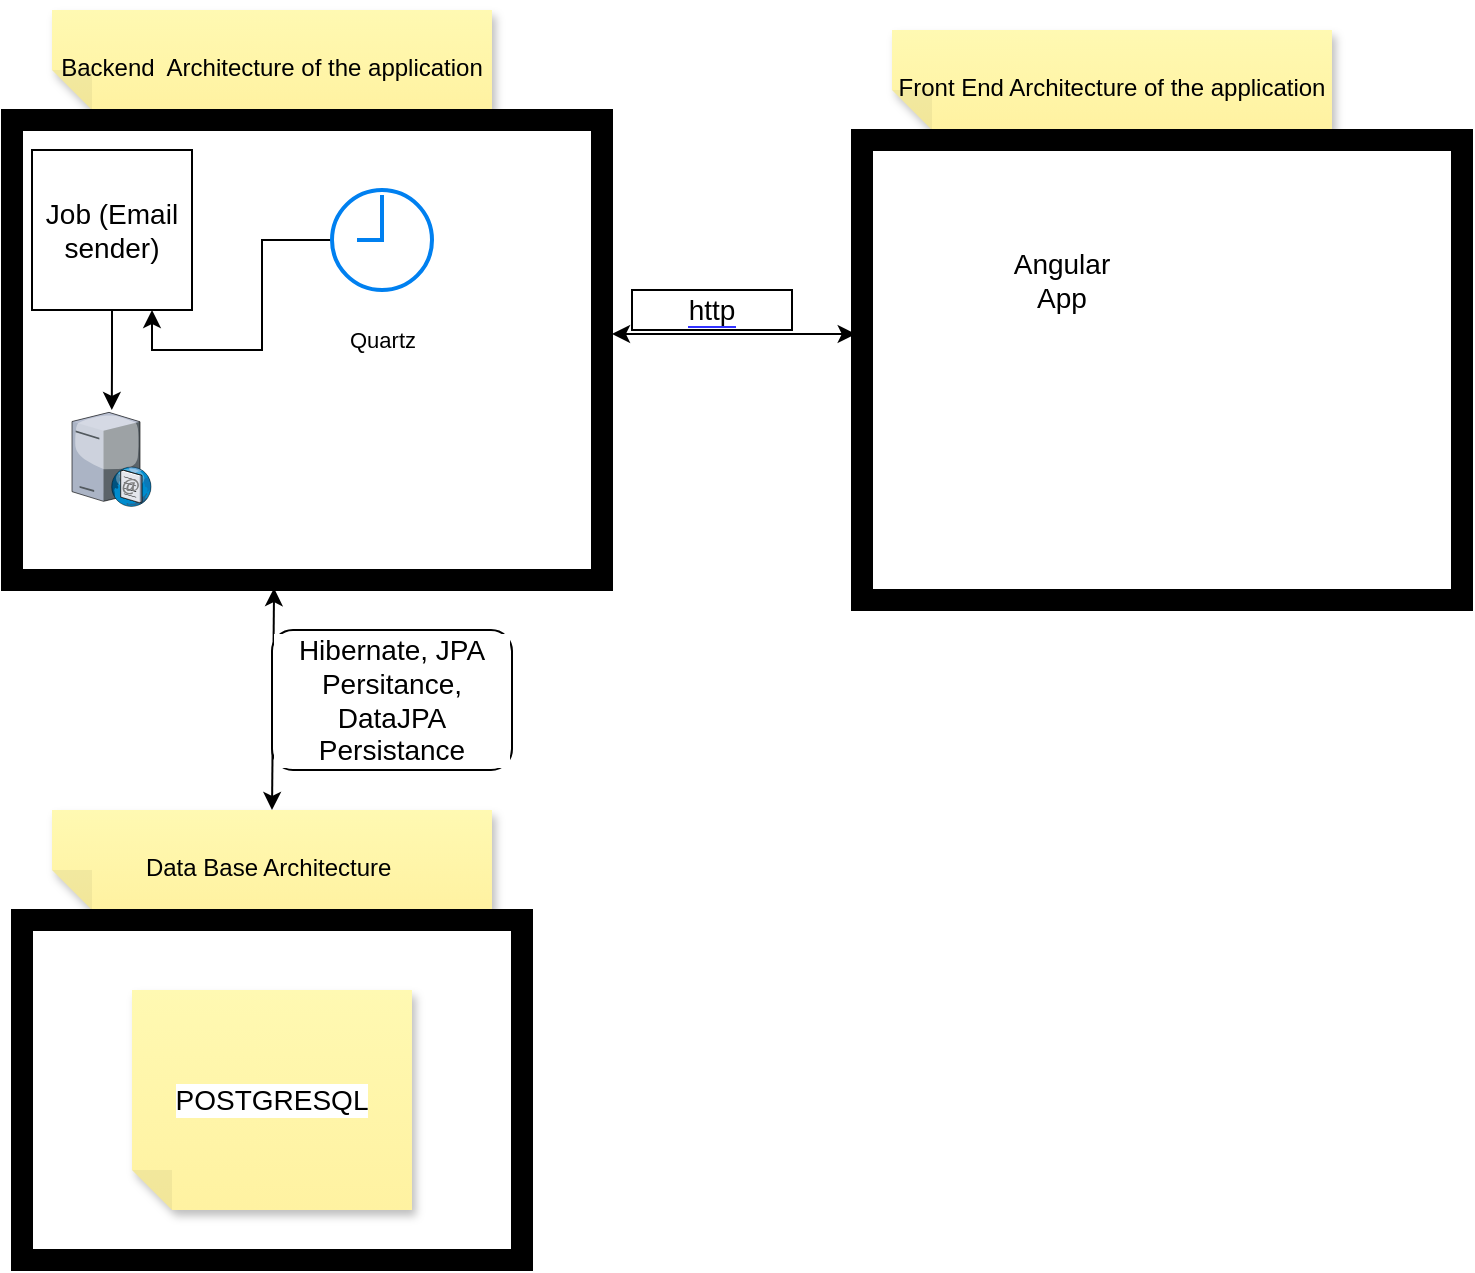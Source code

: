 <mxfile version="20.8.21" type="github">
  <diagram name="Page-1" id="HhY7eh6iS74X1fsNOlDr">
    <mxGraphModel dx="1434" dy="788" grid="1" gridSize="10" guides="1" tooltips="1" connect="1" arrows="1" fold="1" page="1" pageScale="1" pageWidth="827" pageHeight="1169" math="0" shadow="0">
      <root>
        <mxCell id="0" />
        <mxCell id="1" parent="0" />
        <mxCell id="MrjElrU38foT1K2u0rSW-3" style="edgeStyle=orthogonalEdgeStyle;rounded=0;orthogonalLoop=1;jettySize=auto;html=1;exitX=0.5;exitY=1;exitDx=0;exitDy=0;fontSize=24;" edge="1" parent="1" source="k9eV4bXOzmexkXLJ5OBp-1" target="MrjElrU38foT1K2u0rSW-2">
          <mxGeometry relative="1" as="geometry" />
        </mxCell>
        <mxCell id="k9eV4bXOzmexkXLJ5OBp-1" value="&lt;font style=&quot;font-size: 14px;&quot;&gt;Job (Email sender)&lt;/font&gt;" style="whiteSpace=wrap;html=1;aspect=fixed;" parent="1" vertex="1">
          <mxGeometry x="40" y="130" width="80" height="80" as="geometry" />
        </mxCell>
        <mxCell id="k9eV4bXOzmexkXLJ5OBp-3" style="edgeStyle=orthogonalEdgeStyle;rounded=0;orthogonalLoop=1;jettySize=auto;html=1;fontSize=24;entryX=0.75;entryY=1;entryDx=0;entryDy=0;" parent="1" source="k9eV4bXOzmexkXLJ5OBp-2" edge="1" target="k9eV4bXOzmexkXLJ5OBp-1">
          <mxGeometry relative="1" as="geometry">
            <mxPoint x="350" y="259" as="targetPoint" />
          </mxGeometry>
        </mxCell>
        <mxCell id="k9eV4bXOzmexkXLJ5OBp-2" value="&lt;font style=&quot;font-size: 11px;&quot;&gt;Quartz&lt;/font&gt;" style="html=1;verticalLabelPosition=bottom;align=center;labelBackgroundColor=#ffffff;verticalAlign=top;strokeWidth=2;strokeColor=#0080F0;shadow=0;dashed=0;shape=mxgraph.ios7.icons.clock;fontSize=24;" parent="1" vertex="1">
          <mxGeometry x="190" y="150" width="50" height="50" as="geometry" />
        </mxCell>
        <mxCell id="MrjElrU38foT1K2u0rSW-2" value="" style="verticalLabelPosition=bottom;sketch=0;aspect=fixed;html=1;verticalAlign=top;strokeColor=none;align=center;outlineConnect=0;shape=mxgraph.citrix.smtp_server;fontSize=24;" vertex="1" parent="1">
          <mxGeometry x="60" y="260" width="39.83" height="48.21" as="geometry" />
        </mxCell>
        <mxCell id="MrjElrU38foT1K2u0rSW-10" value="&lt;font style=&quot;font-size: 12px;&quot;&gt;Backend&amp;nbsp; Architecture of the application&lt;/font&gt;" style="shape=note;whiteSpace=wrap;html=1;backgroundOutline=1;fontColor=#000000;darkOpacity=0.05;fillColor=#FFF9B2;strokeColor=none;fillStyle=solid;direction=west;gradientDirection=north;gradientColor=#FFF2A1;shadow=1;size=20;pointerEvents=1;fontSize=24;" vertex="1" parent="1">
          <mxGeometry x="50" y="60" width="220" height="50" as="geometry" />
        </mxCell>
        <mxCell id="MrjElrU38foT1K2u0rSW-11" value="&lt;h4&gt;&lt;br&gt;&lt;/h4&gt;" style="verticalLabelPosition=bottom;html=1;verticalAlign=top;align=center;shape=mxgraph.floorplan.room;fillColor=strokeColor;fontSize=24;" vertex="1" parent="1">
          <mxGeometry x="25" y="110" width="305" height="240" as="geometry" />
        </mxCell>
        <mxCell id="MrjElrU38foT1K2u0rSW-13" value="&lt;font style=&quot;font-size: 12px;&quot;&gt;Front End Architecture of the application&lt;/font&gt;" style="shape=note;whiteSpace=wrap;html=1;backgroundOutline=1;fontColor=#000000;darkOpacity=0.05;fillColor=#FFF9B2;strokeColor=none;fillStyle=solid;direction=west;gradientDirection=north;gradientColor=#FFF2A1;shadow=1;size=20;pointerEvents=1;fontSize=24;" vertex="1" parent="1">
          <mxGeometry x="470" y="70" width="220" height="50" as="geometry" />
        </mxCell>
        <mxCell id="MrjElrU38foT1K2u0rSW-14" value="" style="verticalLabelPosition=bottom;html=1;verticalAlign=top;align=center;shape=mxgraph.floorplan.room;fillColor=strokeColor;labelBackgroundColor=#3333FF;fontSize=14;" vertex="1" parent="1">
          <mxGeometry x="450" y="120" width="310" height="240" as="geometry" />
        </mxCell>
        <mxCell id="MrjElrU38foT1K2u0rSW-16" value="&lt;span style=&quot;background-color: rgb(255, 255, 255);&quot;&gt;http&lt;/span&gt;" style="whiteSpace=wrap;html=1;labelBackgroundColor=#3333FF;fontSize=14;" vertex="1" parent="1">
          <mxGeometry x="340" y="200" width="80" height="20" as="geometry" />
        </mxCell>
        <mxCell id="MrjElrU38foT1K2u0rSW-17" value="" style="endArrow=classic;startArrow=classic;html=1;rounded=0;fontSize=14;entryX=0.006;entryY=0.425;entryDx=0;entryDy=0;entryPerimeter=0;" edge="1" parent="1" target="MrjElrU38foT1K2u0rSW-14">
          <mxGeometry width="50" height="50" relative="1" as="geometry">
            <mxPoint x="330" y="222" as="sourcePoint" />
            <mxPoint x="420" y="220" as="targetPoint" />
          </mxGeometry>
        </mxCell>
        <mxCell id="MrjElrU38foT1K2u0rSW-18" value="Angular App" style="text;strokeColor=none;align=center;fillColor=none;html=1;verticalAlign=middle;whiteSpace=wrap;rounded=0;fontSize=14;" vertex="1" parent="1">
          <mxGeometry x="520" y="170" width="70" height="50" as="geometry" />
        </mxCell>
        <mxCell id="MrjElrU38foT1K2u0rSW-19" value="&lt;font style=&quot;font-size: 12px;&quot;&gt;Data Base Architecture&amp;nbsp;&lt;/font&gt;" style="shape=note;whiteSpace=wrap;html=1;backgroundOutline=1;fontColor=#000000;darkOpacity=0.05;fillColor=#FFF9B2;strokeColor=none;fillStyle=solid;direction=west;gradientDirection=north;gradientColor=#FFF2A1;shadow=1;size=20;pointerEvents=1;fontSize=24;" vertex="1" parent="1">
          <mxGeometry x="50" y="460" width="220" height="50" as="geometry" />
        </mxCell>
        <mxCell id="MrjElrU38foT1K2u0rSW-20" value="" style="verticalLabelPosition=bottom;html=1;verticalAlign=top;align=center;shape=mxgraph.floorplan.room;fillColor=strokeColor;labelBackgroundColor=#3333FF;fontSize=14;" vertex="1" parent="1">
          <mxGeometry x="30" y="510" width="260" height="180" as="geometry" />
        </mxCell>
        <mxCell id="MrjElrU38foT1K2u0rSW-22" value="POSTGRESQL" style="shape=note;whiteSpace=wrap;html=1;backgroundOutline=1;fontColor=#000000;darkOpacity=0.05;fillColor=#FFF9B2;strokeColor=none;fillStyle=solid;direction=west;gradientDirection=north;gradientColor=#FFF2A1;shadow=1;size=20;pointerEvents=1;labelBackgroundColor=#FFFFFF;fontSize=14;" vertex="1" parent="1">
          <mxGeometry x="90" y="550" width="140" height="110" as="geometry" />
        </mxCell>
        <mxCell id="MrjElrU38foT1K2u0rSW-23" value="" style="endArrow=classic;startArrow=classic;html=1;rounded=0;fontSize=14;entryX=0.446;entryY=0.996;entryDx=0;entryDy=0;entryPerimeter=0;" edge="1" parent="1" target="MrjElrU38foT1K2u0rSW-11">
          <mxGeometry width="50" height="50" relative="1" as="geometry">
            <mxPoint x="160" y="460" as="sourcePoint" />
            <mxPoint x="210" y="410" as="targetPoint" />
          </mxGeometry>
        </mxCell>
        <mxCell id="MrjElrU38foT1K2u0rSW-24" value="Hibernate, JPA Persitance, DataJPA Persistance" style="rounded=1;whiteSpace=wrap;html=1;labelBackgroundColor=#FFFFFF;fontSize=14;" vertex="1" parent="1">
          <mxGeometry x="160" y="370" width="120" height="70" as="geometry" />
        </mxCell>
      </root>
    </mxGraphModel>
  </diagram>
</mxfile>
